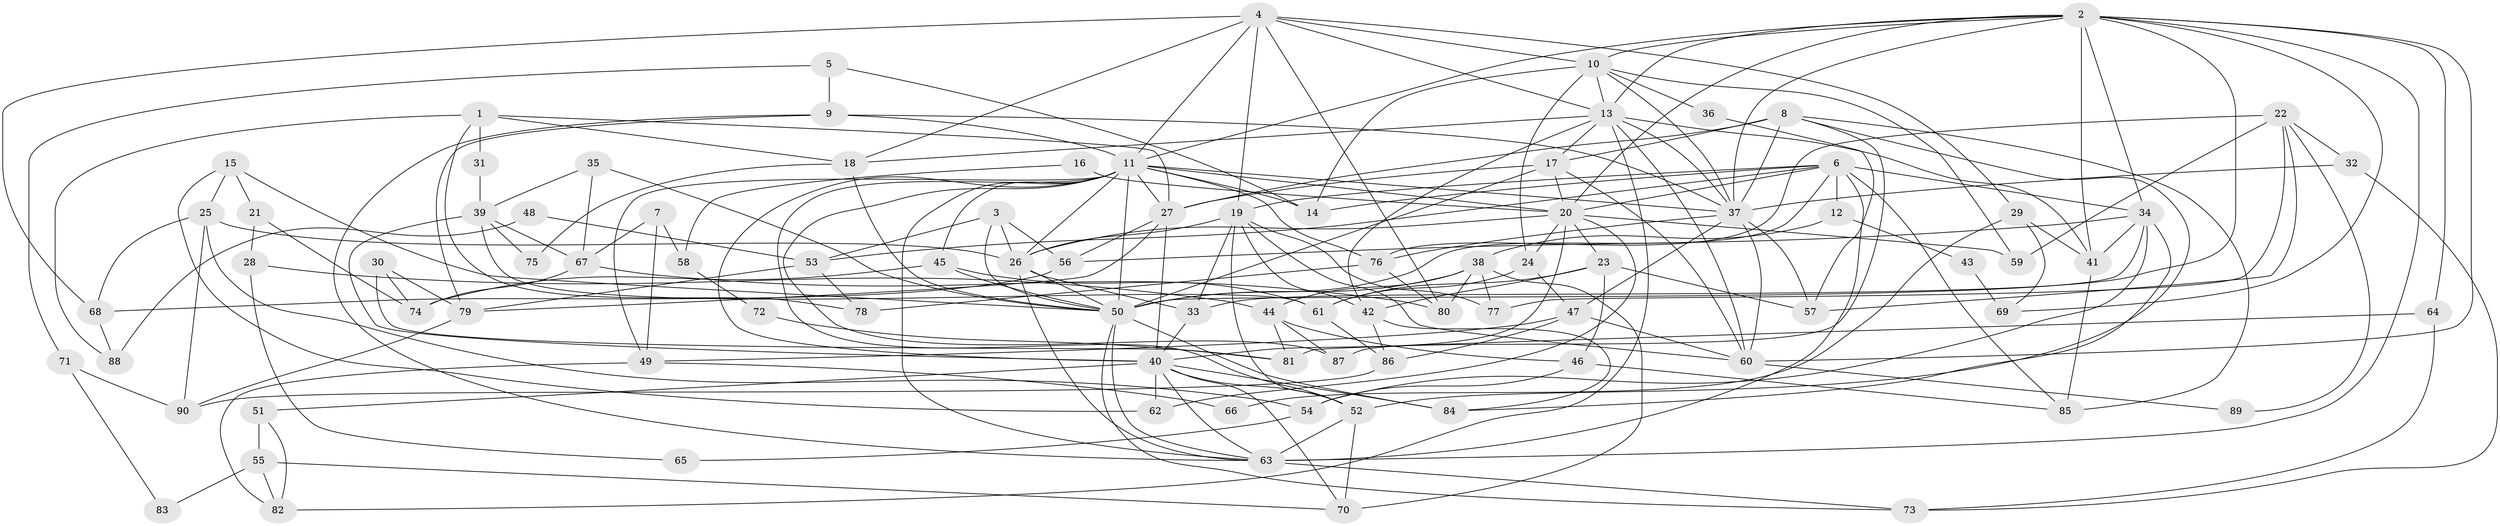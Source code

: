 // original degree distribution, {5: 0.20134228187919462, 7: 0.013422818791946308, 4: 0.33557046979865773, 8: 0.006711409395973154, 3: 0.2684563758389262, 6: 0.087248322147651, 2: 0.087248322147651}
// Generated by graph-tools (version 1.1) at 2025/50/03/04/25 22:50:52]
// undirected, 90 vertices, 219 edges
graph export_dot {
  node [color=gray90,style=filled];
  1;
  2;
  3;
  4;
  5;
  6;
  7;
  8;
  9;
  10;
  11;
  12;
  13;
  14;
  15;
  16;
  17;
  18;
  19;
  20;
  21;
  22;
  23;
  24;
  25;
  26;
  27;
  28;
  29;
  30;
  31;
  32;
  33;
  34;
  35;
  36;
  37;
  38;
  39;
  40;
  41;
  42;
  43;
  44;
  45;
  46;
  47;
  48;
  49;
  50;
  51;
  52;
  53;
  54;
  55;
  56;
  57;
  58;
  59;
  60;
  61;
  62;
  63;
  64;
  65;
  66;
  67;
  68;
  69;
  70;
  71;
  72;
  73;
  74;
  75;
  76;
  77;
  78;
  79;
  80;
  81;
  82;
  83;
  84;
  85;
  86;
  87;
  88;
  89;
  90;
  1 -- 18 [weight=1.0];
  1 -- 27 [weight=1.0];
  1 -- 31 [weight=1.0];
  1 -- 78 [weight=1.0];
  1 -- 88 [weight=1.0];
  2 -- 10 [weight=1.0];
  2 -- 11 [weight=2.0];
  2 -- 13 [weight=1.0];
  2 -- 20 [weight=2.0];
  2 -- 33 [weight=1.0];
  2 -- 34 [weight=1.0];
  2 -- 37 [weight=1.0];
  2 -- 41 [weight=2.0];
  2 -- 60 [weight=1.0];
  2 -- 63 [weight=2.0];
  2 -- 64 [weight=1.0];
  2 -- 69 [weight=1.0];
  3 -- 26 [weight=1.0];
  3 -- 50 [weight=1.0];
  3 -- 53 [weight=1.0];
  3 -- 56 [weight=1.0];
  4 -- 10 [weight=1.0];
  4 -- 11 [weight=1.0];
  4 -- 13 [weight=1.0];
  4 -- 18 [weight=1.0];
  4 -- 19 [weight=1.0];
  4 -- 29 [weight=1.0];
  4 -- 68 [weight=1.0];
  4 -- 80 [weight=1.0];
  5 -- 9 [weight=1.0];
  5 -- 14 [weight=1.0];
  5 -- 71 [weight=1.0];
  6 -- 12 [weight=1.0];
  6 -- 14 [weight=1.0];
  6 -- 19 [weight=1.0];
  6 -- 20 [weight=1.0];
  6 -- 34 [weight=1.0];
  6 -- 50 [weight=1.0];
  6 -- 53 [weight=1.0];
  6 -- 63 [weight=1.0];
  6 -- 85 [weight=1.0];
  7 -- 49 [weight=1.0];
  7 -- 58 [weight=1.0];
  7 -- 67 [weight=1.0];
  8 -- 17 [weight=2.0];
  8 -- 27 [weight=2.0];
  8 -- 37 [weight=3.0];
  8 -- 52 [weight=1.0];
  8 -- 85 [weight=1.0];
  8 -- 87 [weight=1.0];
  9 -- 11 [weight=1.0];
  9 -- 37 [weight=1.0];
  9 -- 63 [weight=1.0];
  9 -- 79 [weight=1.0];
  10 -- 13 [weight=1.0];
  10 -- 14 [weight=1.0];
  10 -- 24 [weight=1.0];
  10 -- 36 [weight=2.0];
  10 -- 37 [weight=1.0];
  10 -- 59 [weight=1.0];
  11 -- 14 [weight=1.0];
  11 -- 20 [weight=2.0];
  11 -- 26 [weight=1.0];
  11 -- 27 [weight=1.0];
  11 -- 37 [weight=1.0];
  11 -- 40 [weight=1.0];
  11 -- 45 [weight=1.0];
  11 -- 49 [weight=1.0];
  11 -- 50 [weight=2.0];
  11 -- 52 [weight=1.0];
  11 -- 63 [weight=1.0];
  11 -- 76 [weight=1.0];
  11 -- 87 [weight=1.0];
  12 -- 38 [weight=1.0];
  12 -- 43 [weight=1.0];
  13 -- 17 [weight=1.0];
  13 -- 18 [weight=1.0];
  13 -- 37 [weight=2.0];
  13 -- 41 [weight=1.0];
  13 -- 42 [weight=1.0];
  13 -- 60 [weight=2.0];
  13 -- 82 [weight=1.0];
  15 -- 21 [weight=1.0];
  15 -- 25 [weight=1.0];
  15 -- 50 [weight=1.0];
  15 -- 62 [weight=1.0];
  16 -- 20 [weight=2.0];
  16 -- 58 [weight=1.0];
  17 -- 20 [weight=1.0];
  17 -- 27 [weight=1.0];
  17 -- 50 [weight=2.0];
  17 -- 60 [weight=1.0];
  18 -- 50 [weight=1.0];
  18 -- 75 [weight=1.0];
  19 -- 26 [weight=1.0];
  19 -- 33 [weight=1.0];
  19 -- 42 [weight=2.0];
  19 -- 52 [weight=1.0];
  19 -- 60 [weight=1.0];
  19 -- 77 [weight=1.0];
  20 -- 23 [weight=1.0];
  20 -- 24 [weight=1.0];
  20 -- 26 [weight=1.0];
  20 -- 40 [weight=1.0];
  20 -- 59 [weight=1.0];
  20 -- 62 [weight=2.0];
  21 -- 28 [weight=1.0];
  21 -- 74 [weight=1.0];
  22 -- 32 [weight=1.0];
  22 -- 57 [weight=1.0];
  22 -- 59 [weight=1.0];
  22 -- 76 [weight=1.0];
  22 -- 77 [weight=1.0];
  22 -- 89 [weight=1.0];
  23 -- 42 [weight=1.0];
  23 -- 46 [weight=1.0];
  23 -- 57 [weight=1.0];
  23 -- 61 [weight=1.0];
  24 -- 47 [weight=1.0];
  24 -- 61 [weight=1.0];
  25 -- 26 [weight=1.0];
  25 -- 54 [weight=1.0];
  25 -- 68 [weight=1.0];
  25 -- 90 [weight=1.0];
  26 -- 33 [weight=1.0];
  26 -- 50 [weight=2.0];
  26 -- 63 [weight=1.0];
  27 -- 40 [weight=3.0];
  27 -- 56 [weight=1.0];
  27 -- 79 [weight=1.0];
  28 -- 44 [weight=1.0];
  28 -- 65 [weight=1.0];
  29 -- 41 [weight=1.0];
  29 -- 66 [weight=1.0];
  29 -- 69 [weight=1.0];
  30 -- 74 [weight=1.0];
  30 -- 79 [weight=1.0];
  30 -- 81 [weight=1.0];
  31 -- 39 [weight=1.0];
  32 -- 37 [weight=1.0];
  32 -- 73 [weight=1.0];
  33 -- 40 [weight=1.0];
  34 -- 41 [weight=1.0];
  34 -- 50 [weight=1.0];
  34 -- 54 [weight=1.0];
  34 -- 56 [weight=1.0];
  34 -- 84 [weight=1.0];
  35 -- 39 [weight=1.0];
  35 -- 50 [weight=1.0];
  35 -- 67 [weight=1.0];
  36 -- 57 [weight=1.0];
  37 -- 47 [weight=1.0];
  37 -- 57 [weight=2.0];
  37 -- 60 [weight=1.0];
  37 -- 76 [weight=1.0];
  38 -- 44 [weight=1.0];
  38 -- 50 [weight=1.0];
  38 -- 70 [weight=1.0];
  38 -- 77 [weight=1.0];
  38 -- 80 [weight=1.0];
  39 -- 40 [weight=1.0];
  39 -- 61 [weight=1.0];
  39 -- 67 [weight=1.0];
  39 -- 75 [weight=1.0];
  40 -- 51 [weight=1.0];
  40 -- 52 [weight=1.0];
  40 -- 62 [weight=1.0];
  40 -- 63 [weight=1.0];
  40 -- 70 [weight=1.0];
  40 -- 84 [weight=1.0];
  41 -- 85 [weight=1.0];
  42 -- 84 [weight=1.0];
  42 -- 86 [weight=1.0];
  43 -- 69 [weight=1.0];
  44 -- 46 [weight=1.0];
  44 -- 81 [weight=1.0];
  44 -- 87 [weight=1.0];
  45 -- 50 [weight=1.0];
  45 -- 61 [weight=1.0];
  45 -- 74 [weight=1.0];
  46 -- 54 [weight=1.0];
  46 -- 85 [weight=1.0];
  47 -- 49 [weight=1.0];
  47 -- 60 [weight=1.0];
  47 -- 86 [weight=1.0];
  48 -- 53 [weight=1.0];
  48 -- 88 [weight=1.0];
  49 -- 66 [weight=1.0];
  49 -- 82 [weight=1.0];
  50 -- 63 [weight=1.0];
  50 -- 73 [weight=1.0];
  50 -- 84 [weight=1.0];
  51 -- 55 [weight=1.0];
  51 -- 82 [weight=1.0];
  52 -- 63 [weight=2.0];
  52 -- 70 [weight=1.0];
  53 -- 78 [weight=1.0];
  53 -- 79 [weight=1.0];
  54 -- 65 [weight=1.0];
  55 -- 70 [weight=1.0];
  55 -- 82 [weight=1.0];
  55 -- 83 [weight=1.0];
  56 -- 68 [weight=1.0];
  58 -- 72 [weight=1.0];
  60 -- 89 [weight=1.0];
  61 -- 86 [weight=1.0];
  63 -- 73 [weight=1.0];
  64 -- 73 [weight=1.0];
  64 -- 81 [weight=1.0];
  67 -- 74 [weight=1.0];
  67 -- 80 [weight=1.0];
  68 -- 88 [weight=1.0];
  71 -- 83 [weight=1.0];
  71 -- 90 [weight=1.0];
  72 -- 81 [weight=1.0];
  76 -- 78 [weight=1.0];
  76 -- 80 [weight=1.0];
  79 -- 90 [weight=1.0];
  86 -- 90 [weight=1.0];
}
